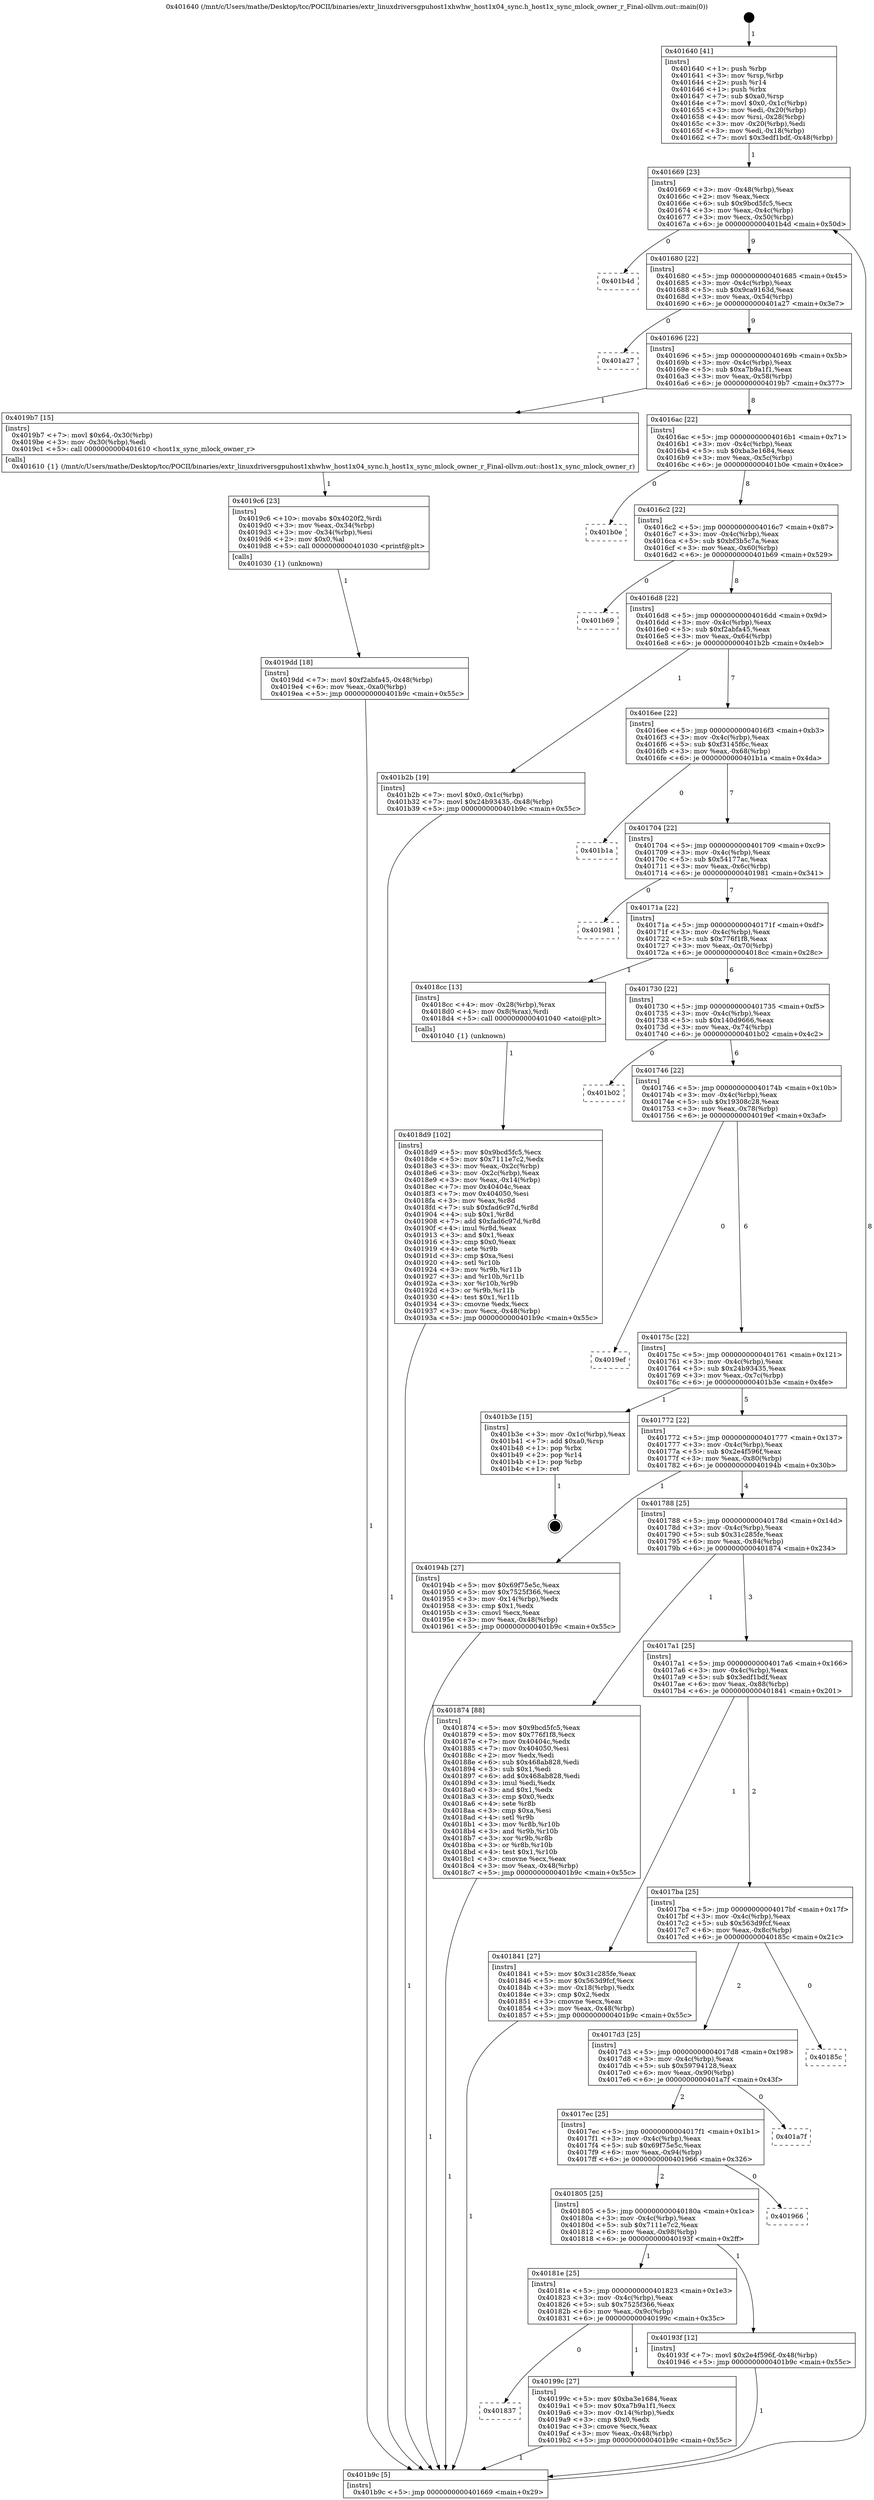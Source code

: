 digraph "0x401640" {
  label = "0x401640 (/mnt/c/Users/mathe/Desktop/tcc/POCII/binaries/extr_linuxdriversgpuhost1xhwhw_host1x04_sync.h_host1x_sync_mlock_owner_r_Final-ollvm.out::main(0))"
  labelloc = "t"
  node[shape=record]

  Entry [label="",width=0.3,height=0.3,shape=circle,fillcolor=black,style=filled]
  "0x401669" [label="{
     0x401669 [23]\l
     | [instrs]\l
     &nbsp;&nbsp;0x401669 \<+3\>: mov -0x48(%rbp),%eax\l
     &nbsp;&nbsp;0x40166c \<+2\>: mov %eax,%ecx\l
     &nbsp;&nbsp;0x40166e \<+6\>: sub $0x9bcd5fc5,%ecx\l
     &nbsp;&nbsp;0x401674 \<+3\>: mov %eax,-0x4c(%rbp)\l
     &nbsp;&nbsp;0x401677 \<+3\>: mov %ecx,-0x50(%rbp)\l
     &nbsp;&nbsp;0x40167a \<+6\>: je 0000000000401b4d \<main+0x50d\>\l
  }"]
  "0x401b4d" [label="{
     0x401b4d\l
  }", style=dashed]
  "0x401680" [label="{
     0x401680 [22]\l
     | [instrs]\l
     &nbsp;&nbsp;0x401680 \<+5\>: jmp 0000000000401685 \<main+0x45\>\l
     &nbsp;&nbsp;0x401685 \<+3\>: mov -0x4c(%rbp),%eax\l
     &nbsp;&nbsp;0x401688 \<+5\>: sub $0x9ca9163d,%eax\l
     &nbsp;&nbsp;0x40168d \<+3\>: mov %eax,-0x54(%rbp)\l
     &nbsp;&nbsp;0x401690 \<+6\>: je 0000000000401a27 \<main+0x3e7\>\l
  }"]
  Exit [label="",width=0.3,height=0.3,shape=circle,fillcolor=black,style=filled,peripheries=2]
  "0x401a27" [label="{
     0x401a27\l
  }", style=dashed]
  "0x401696" [label="{
     0x401696 [22]\l
     | [instrs]\l
     &nbsp;&nbsp;0x401696 \<+5\>: jmp 000000000040169b \<main+0x5b\>\l
     &nbsp;&nbsp;0x40169b \<+3\>: mov -0x4c(%rbp),%eax\l
     &nbsp;&nbsp;0x40169e \<+5\>: sub $0xa7b9a1f1,%eax\l
     &nbsp;&nbsp;0x4016a3 \<+3\>: mov %eax,-0x58(%rbp)\l
     &nbsp;&nbsp;0x4016a6 \<+6\>: je 00000000004019b7 \<main+0x377\>\l
  }"]
  "0x4019dd" [label="{
     0x4019dd [18]\l
     | [instrs]\l
     &nbsp;&nbsp;0x4019dd \<+7\>: movl $0xf2abfa45,-0x48(%rbp)\l
     &nbsp;&nbsp;0x4019e4 \<+6\>: mov %eax,-0xa0(%rbp)\l
     &nbsp;&nbsp;0x4019ea \<+5\>: jmp 0000000000401b9c \<main+0x55c\>\l
  }"]
  "0x4019b7" [label="{
     0x4019b7 [15]\l
     | [instrs]\l
     &nbsp;&nbsp;0x4019b7 \<+7\>: movl $0x64,-0x30(%rbp)\l
     &nbsp;&nbsp;0x4019be \<+3\>: mov -0x30(%rbp),%edi\l
     &nbsp;&nbsp;0x4019c1 \<+5\>: call 0000000000401610 \<host1x_sync_mlock_owner_r\>\l
     | [calls]\l
     &nbsp;&nbsp;0x401610 \{1\} (/mnt/c/Users/mathe/Desktop/tcc/POCII/binaries/extr_linuxdriversgpuhost1xhwhw_host1x04_sync.h_host1x_sync_mlock_owner_r_Final-ollvm.out::host1x_sync_mlock_owner_r)\l
  }"]
  "0x4016ac" [label="{
     0x4016ac [22]\l
     | [instrs]\l
     &nbsp;&nbsp;0x4016ac \<+5\>: jmp 00000000004016b1 \<main+0x71\>\l
     &nbsp;&nbsp;0x4016b1 \<+3\>: mov -0x4c(%rbp),%eax\l
     &nbsp;&nbsp;0x4016b4 \<+5\>: sub $0xba3e1684,%eax\l
     &nbsp;&nbsp;0x4016b9 \<+3\>: mov %eax,-0x5c(%rbp)\l
     &nbsp;&nbsp;0x4016bc \<+6\>: je 0000000000401b0e \<main+0x4ce\>\l
  }"]
  "0x4019c6" [label="{
     0x4019c6 [23]\l
     | [instrs]\l
     &nbsp;&nbsp;0x4019c6 \<+10\>: movabs $0x4020f2,%rdi\l
     &nbsp;&nbsp;0x4019d0 \<+3\>: mov %eax,-0x34(%rbp)\l
     &nbsp;&nbsp;0x4019d3 \<+3\>: mov -0x34(%rbp),%esi\l
     &nbsp;&nbsp;0x4019d6 \<+2\>: mov $0x0,%al\l
     &nbsp;&nbsp;0x4019d8 \<+5\>: call 0000000000401030 \<printf@plt\>\l
     | [calls]\l
     &nbsp;&nbsp;0x401030 \{1\} (unknown)\l
  }"]
  "0x401b0e" [label="{
     0x401b0e\l
  }", style=dashed]
  "0x4016c2" [label="{
     0x4016c2 [22]\l
     | [instrs]\l
     &nbsp;&nbsp;0x4016c2 \<+5\>: jmp 00000000004016c7 \<main+0x87\>\l
     &nbsp;&nbsp;0x4016c7 \<+3\>: mov -0x4c(%rbp),%eax\l
     &nbsp;&nbsp;0x4016ca \<+5\>: sub $0xbf3b5c7a,%eax\l
     &nbsp;&nbsp;0x4016cf \<+3\>: mov %eax,-0x60(%rbp)\l
     &nbsp;&nbsp;0x4016d2 \<+6\>: je 0000000000401b69 \<main+0x529\>\l
  }"]
  "0x401837" [label="{
     0x401837\l
  }", style=dashed]
  "0x401b69" [label="{
     0x401b69\l
  }", style=dashed]
  "0x4016d8" [label="{
     0x4016d8 [22]\l
     | [instrs]\l
     &nbsp;&nbsp;0x4016d8 \<+5\>: jmp 00000000004016dd \<main+0x9d\>\l
     &nbsp;&nbsp;0x4016dd \<+3\>: mov -0x4c(%rbp),%eax\l
     &nbsp;&nbsp;0x4016e0 \<+5\>: sub $0xf2abfa45,%eax\l
     &nbsp;&nbsp;0x4016e5 \<+3\>: mov %eax,-0x64(%rbp)\l
     &nbsp;&nbsp;0x4016e8 \<+6\>: je 0000000000401b2b \<main+0x4eb\>\l
  }"]
  "0x40199c" [label="{
     0x40199c [27]\l
     | [instrs]\l
     &nbsp;&nbsp;0x40199c \<+5\>: mov $0xba3e1684,%eax\l
     &nbsp;&nbsp;0x4019a1 \<+5\>: mov $0xa7b9a1f1,%ecx\l
     &nbsp;&nbsp;0x4019a6 \<+3\>: mov -0x14(%rbp),%edx\l
     &nbsp;&nbsp;0x4019a9 \<+3\>: cmp $0x0,%edx\l
     &nbsp;&nbsp;0x4019ac \<+3\>: cmove %ecx,%eax\l
     &nbsp;&nbsp;0x4019af \<+3\>: mov %eax,-0x48(%rbp)\l
     &nbsp;&nbsp;0x4019b2 \<+5\>: jmp 0000000000401b9c \<main+0x55c\>\l
  }"]
  "0x401b2b" [label="{
     0x401b2b [19]\l
     | [instrs]\l
     &nbsp;&nbsp;0x401b2b \<+7\>: movl $0x0,-0x1c(%rbp)\l
     &nbsp;&nbsp;0x401b32 \<+7\>: movl $0x24b93435,-0x48(%rbp)\l
     &nbsp;&nbsp;0x401b39 \<+5\>: jmp 0000000000401b9c \<main+0x55c\>\l
  }"]
  "0x4016ee" [label="{
     0x4016ee [22]\l
     | [instrs]\l
     &nbsp;&nbsp;0x4016ee \<+5\>: jmp 00000000004016f3 \<main+0xb3\>\l
     &nbsp;&nbsp;0x4016f3 \<+3\>: mov -0x4c(%rbp),%eax\l
     &nbsp;&nbsp;0x4016f6 \<+5\>: sub $0xf3145f6c,%eax\l
     &nbsp;&nbsp;0x4016fb \<+3\>: mov %eax,-0x68(%rbp)\l
     &nbsp;&nbsp;0x4016fe \<+6\>: je 0000000000401b1a \<main+0x4da\>\l
  }"]
  "0x40181e" [label="{
     0x40181e [25]\l
     | [instrs]\l
     &nbsp;&nbsp;0x40181e \<+5\>: jmp 0000000000401823 \<main+0x1e3\>\l
     &nbsp;&nbsp;0x401823 \<+3\>: mov -0x4c(%rbp),%eax\l
     &nbsp;&nbsp;0x401826 \<+5\>: sub $0x7525f366,%eax\l
     &nbsp;&nbsp;0x40182b \<+6\>: mov %eax,-0x9c(%rbp)\l
     &nbsp;&nbsp;0x401831 \<+6\>: je 000000000040199c \<main+0x35c\>\l
  }"]
  "0x401b1a" [label="{
     0x401b1a\l
  }", style=dashed]
  "0x401704" [label="{
     0x401704 [22]\l
     | [instrs]\l
     &nbsp;&nbsp;0x401704 \<+5\>: jmp 0000000000401709 \<main+0xc9\>\l
     &nbsp;&nbsp;0x401709 \<+3\>: mov -0x4c(%rbp),%eax\l
     &nbsp;&nbsp;0x40170c \<+5\>: sub $0x54177ac,%eax\l
     &nbsp;&nbsp;0x401711 \<+3\>: mov %eax,-0x6c(%rbp)\l
     &nbsp;&nbsp;0x401714 \<+6\>: je 0000000000401981 \<main+0x341\>\l
  }"]
  "0x40193f" [label="{
     0x40193f [12]\l
     | [instrs]\l
     &nbsp;&nbsp;0x40193f \<+7\>: movl $0x2e4f596f,-0x48(%rbp)\l
     &nbsp;&nbsp;0x401946 \<+5\>: jmp 0000000000401b9c \<main+0x55c\>\l
  }"]
  "0x401981" [label="{
     0x401981\l
  }", style=dashed]
  "0x40171a" [label="{
     0x40171a [22]\l
     | [instrs]\l
     &nbsp;&nbsp;0x40171a \<+5\>: jmp 000000000040171f \<main+0xdf\>\l
     &nbsp;&nbsp;0x40171f \<+3\>: mov -0x4c(%rbp),%eax\l
     &nbsp;&nbsp;0x401722 \<+5\>: sub $0x776f1f8,%eax\l
     &nbsp;&nbsp;0x401727 \<+3\>: mov %eax,-0x70(%rbp)\l
     &nbsp;&nbsp;0x40172a \<+6\>: je 00000000004018cc \<main+0x28c\>\l
  }"]
  "0x401805" [label="{
     0x401805 [25]\l
     | [instrs]\l
     &nbsp;&nbsp;0x401805 \<+5\>: jmp 000000000040180a \<main+0x1ca\>\l
     &nbsp;&nbsp;0x40180a \<+3\>: mov -0x4c(%rbp),%eax\l
     &nbsp;&nbsp;0x40180d \<+5\>: sub $0x7111e7c2,%eax\l
     &nbsp;&nbsp;0x401812 \<+6\>: mov %eax,-0x98(%rbp)\l
     &nbsp;&nbsp;0x401818 \<+6\>: je 000000000040193f \<main+0x2ff\>\l
  }"]
  "0x4018cc" [label="{
     0x4018cc [13]\l
     | [instrs]\l
     &nbsp;&nbsp;0x4018cc \<+4\>: mov -0x28(%rbp),%rax\l
     &nbsp;&nbsp;0x4018d0 \<+4\>: mov 0x8(%rax),%rdi\l
     &nbsp;&nbsp;0x4018d4 \<+5\>: call 0000000000401040 \<atoi@plt\>\l
     | [calls]\l
     &nbsp;&nbsp;0x401040 \{1\} (unknown)\l
  }"]
  "0x401730" [label="{
     0x401730 [22]\l
     | [instrs]\l
     &nbsp;&nbsp;0x401730 \<+5\>: jmp 0000000000401735 \<main+0xf5\>\l
     &nbsp;&nbsp;0x401735 \<+3\>: mov -0x4c(%rbp),%eax\l
     &nbsp;&nbsp;0x401738 \<+5\>: sub $0x140d9666,%eax\l
     &nbsp;&nbsp;0x40173d \<+3\>: mov %eax,-0x74(%rbp)\l
     &nbsp;&nbsp;0x401740 \<+6\>: je 0000000000401b02 \<main+0x4c2\>\l
  }"]
  "0x401966" [label="{
     0x401966\l
  }", style=dashed]
  "0x401b02" [label="{
     0x401b02\l
  }", style=dashed]
  "0x401746" [label="{
     0x401746 [22]\l
     | [instrs]\l
     &nbsp;&nbsp;0x401746 \<+5\>: jmp 000000000040174b \<main+0x10b\>\l
     &nbsp;&nbsp;0x40174b \<+3\>: mov -0x4c(%rbp),%eax\l
     &nbsp;&nbsp;0x40174e \<+5\>: sub $0x19308c28,%eax\l
     &nbsp;&nbsp;0x401753 \<+3\>: mov %eax,-0x78(%rbp)\l
     &nbsp;&nbsp;0x401756 \<+6\>: je 00000000004019ef \<main+0x3af\>\l
  }"]
  "0x4017ec" [label="{
     0x4017ec [25]\l
     | [instrs]\l
     &nbsp;&nbsp;0x4017ec \<+5\>: jmp 00000000004017f1 \<main+0x1b1\>\l
     &nbsp;&nbsp;0x4017f1 \<+3\>: mov -0x4c(%rbp),%eax\l
     &nbsp;&nbsp;0x4017f4 \<+5\>: sub $0x69f75e5c,%eax\l
     &nbsp;&nbsp;0x4017f9 \<+6\>: mov %eax,-0x94(%rbp)\l
     &nbsp;&nbsp;0x4017ff \<+6\>: je 0000000000401966 \<main+0x326\>\l
  }"]
  "0x4019ef" [label="{
     0x4019ef\l
  }", style=dashed]
  "0x40175c" [label="{
     0x40175c [22]\l
     | [instrs]\l
     &nbsp;&nbsp;0x40175c \<+5\>: jmp 0000000000401761 \<main+0x121\>\l
     &nbsp;&nbsp;0x401761 \<+3\>: mov -0x4c(%rbp),%eax\l
     &nbsp;&nbsp;0x401764 \<+5\>: sub $0x24b93435,%eax\l
     &nbsp;&nbsp;0x401769 \<+3\>: mov %eax,-0x7c(%rbp)\l
     &nbsp;&nbsp;0x40176c \<+6\>: je 0000000000401b3e \<main+0x4fe\>\l
  }"]
  "0x401a7f" [label="{
     0x401a7f\l
  }", style=dashed]
  "0x401b3e" [label="{
     0x401b3e [15]\l
     | [instrs]\l
     &nbsp;&nbsp;0x401b3e \<+3\>: mov -0x1c(%rbp),%eax\l
     &nbsp;&nbsp;0x401b41 \<+7\>: add $0xa0,%rsp\l
     &nbsp;&nbsp;0x401b48 \<+1\>: pop %rbx\l
     &nbsp;&nbsp;0x401b49 \<+2\>: pop %r14\l
     &nbsp;&nbsp;0x401b4b \<+1\>: pop %rbp\l
     &nbsp;&nbsp;0x401b4c \<+1\>: ret\l
  }"]
  "0x401772" [label="{
     0x401772 [22]\l
     | [instrs]\l
     &nbsp;&nbsp;0x401772 \<+5\>: jmp 0000000000401777 \<main+0x137\>\l
     &nbsp;&nbsp;0x401777 \<+3\>: mov -0x4c(%rbp),%eax\l
     &nbsp;&nbsp;0x40177a \<+5\>: sub $0x2e4f596f,%eax\l
     &nbsp;&nbsp;0x40177f \<+3\>: mov %eax,-0x80(%rbp)\l
     &nbsp;&nbsp;0x401782 \<+6\>: je 000000000040194b \<main+0x30b\>\l
  }"]
  "0x4017d3" [label="{
     0x4017d3 [25]\l
     | [instrs]\l
     &nbsp;&nbsp;0x4017d3 \<+5\>: jmp 00000000004017d8 \<main+0x198\>\l
     &nbsp;&nbsp;0x4017d8 \<+3\>: mov -0x4c(%rbp),%eax\l
     &nbsp;&nbsp;0x4017db \<+5\>: sub $0x59794128,%eax\l
     &nbsp;&nbsp;0x4017e0 \<+6\>: mov %eax,-0x90(%rbp)\l
     &nbsp;&nbsp;0x4017e6 \<+6\>: je 0000000000401a7f \<main+0x43f\>\l
  }"]
  "0x40194b" [label="{
     0x40194b [27]\l
     | [instrs]\l
     &nbsp;&nbsp;0x40194b \<+5\>: mov $0x69f75e5c,%eax\l
     &nbsp;&nbsp;0x401950 \<+5\>: mov $0x7525f366,%ecx\l
     &nbsp;&nbsp;0x401955 \<+3\>: mov -0x14(%rbp),%edx\l
     &nbsp;&nbsp;0x401958 \<+3\>: cmp $0x1,%edx\l
     &nbsp;&nbsp;0x40195b \<+3\>: cmovl %ecx,%eax\l
     &nbsp;&nbsp;0x40195e \<+3\>: mov %eax,-0x48(%rbp)\l
     &nbsp;&nbsp;0x401961 \<+5\>: jmp 0000000000401b9c \<main+0x55c\>\l
  }"]
  "0x401788" [label="{
     0x401788 [25]\l
     | [instrs]\l
     &nbsp;&nbsp;0x401788 \<+5\>: jmp 000000000040178d \<main+0x14d\>\l
     &nbsp;&nbsp;0x40178d \<+3\>: mov -0x4c(%rbp),%eax\l
     &nbsp;&nbsp;0x401790 \<+5\>: sub $0x31c285fe,%eax\l
     &nbsp;&nbsp;0x401795 \<+6\>: mov %eax,-0x84(%rbp)\l
     &nbsp;&nbsp;0x40179b \<+6\>: je 0000000000401874 \<main+0x234\>\l
  }"]
  "0x40185c" [label="{
     0x40185c\l
  }", style=dashed]
  "0x401874" [label="{
     0x401874 [88]\l
     | [instrs]\l
     &nbsp;&nbsp;0x401874 \<+5\>: mov $0x9bcd5fc5,%eax\l
     &nbsp;&nbsp;0x401879 \<+5\>: mov $0x776f1f8,%ecx\l
     &nbsp;&nbsp;0x40187e \<+7\>: mov 0x40404c,%edx\l
     &nbsp;&nbsp;0x401885 \<+7\>: mov 0x404050,%esi\l
     &nbsp;&nbsp;0x40188c \<+2\>: mov %edx,%edi\l
     &nbsp;&nbsp;0x40188e \<+6\>: sub $0x468ab828,%edi\l
     &nbsp;&nbsp;0x401894 \<+3\>: sub $0x1,%edi\l
     &nbsp;&nbsp;0x401897 \<+6\>: add $0x468ab828,%edi\l
     &nbsp;&nbsp;0x40189d \<+3\>: imul %edi,%edx\l
     &nbsp;&nbsp;0x4018a0 \<+3\>: and $0x1,%edx\l
     &nbsp;&nbsp;0x4018a3 \<+3\>: cmp $0x0,%edx\l
     &nbsp;&nbsp;0x4018a6 \<+4\>: sete %r8b\l
     &nbsp;&nbsp;0x4018aa \<+3\>: cmp $0xa,%esi\l
     &nbsp;&nbsp;0x4018ad \<+4\>: setl %r9b\l
     &nbsp;&nbsp;0x4018b1 \<+3\>: mov %r8b,%r10b\l
     &nbsp;&nbsp;0x4018b4 \<+3\>: and %r9b,%r10b\l
     &nbsp;&nbsp;0x4018b7 \<+3\>: xor %r9b,%r8b\l
     &nbsp;&nbsp;0x4018ba \<+3\>: or %r8b,%r10b\l
     &nbsp;&nbsp;0x4018bd \<+4\>: test $0x1,%r10b\l
     &nbsp;&nbsp;0x4018c1 \<+3\>: cmovne %ecx,%eax\l
     &nbsp;&nbsp;0x4018c4 \<+3\>: mov %eax,-0x48(%rbp)\l
     &nbsp;&nbsp;0x4018c7 \<+5\>: jmp 0000000000401b9c \<main+0x55c\>\l
  }"]
  "0x4017a1" [label="{
     0x4017a1 [25]\l
     | [instrs]\l
     &nbsp;&nbsp;0x4017a1 \<+5\>: jmp 00000000004017a6 \<main+0x166\>\l
     &nbsp;&nbsp;0x4017a6 \<+3\>: mov -0x4c(%rbp),%eax\l
     &nbsp;&nbsp;0x4017a9 \<+5\>: sub $0x3edf1bdf,%eax\l
     &nbsp;&nbsp;0x4017ae \<+6\>: mov %eax,-0x88(%rbp)\l
     &nbsp;&nbsp;0x4017b4 \<+6\>: je 0000000000401841 \<main+0x201\>\l
  }"]
  "0x4018d9" [label="{
     0x4018d9 [102]\l
     | [instrs]\l
     &nbsp;&nbsp;0x4018d9 \<+5\>: mov $0x9bcd5fc5,%ecx\l
     &nbsp;&nbsp;0x4018de \<+5\>: mov $0x7111e7c2,%edx\l
     &nbsp;&nbsp;0x4018e3 \<+3\>: mov %eax,-0x2c(%rbp)\l
     &nbsp;&nbsp;0x4018e6 \<+3\>: mov -0x2c(%rbp),%eax\l
     &nbsp;&nbsp;0x4018e9 \<+3\>: mov %eax,-0x14(%rbp)\l
     &nbsp;&nbsp;0x4018ec \<+7\>: mov 0x40404c,%eax\l
     &nbsp;&nbsp;0x4018f3 \<+7\>: mov 0x404050,%esi\l
     &nbsp;&nbsp;0x4018fa \<+3\>: mov %eax,%r8d\l
     &nbsp;&nbsp;0x4018fd \<+7\>: sub $0xfad6c97d,%r8d\l
     &nbsp;&nbsp;0x401904 \<+4\>: sub $0x1,%r8d\l
     &nbsp;&nbsp;0x401908 \<+7\>: add $0xfad6c97d,%r8d\l
     &nbsp;&nbsp;0x40190f \<+4\>: imul %r8d,%eax\l
     &nbsp;&nbsp;0x401913 \<+3\>: and $0x1,%eax\l
     &nbsp;&nbsp;0x401916 \<+3\>: cmp $0x0,%eax\l
     &nbsp;&nbsp;0x401919 \<+4\>: sete %r9b\l
     &nbsp;&nbsp;0x40191d \<+3\>: cmp $0xa,%esi\l
     &nbsp;&nbsp;0x401920 \<+4\>: setl %r10b\l
     &nbsp;&nbsp;0x401924 \<+3\>: mov %r9b,%r11b\l
     &nbsp;&nbsp;0x401927 \<+3\>: and %r10b,%r11b\l
     &nbsp;&nbsp;0x40192a \<+3\>: xor %r10b,%r9b\l
     &nbsp;&nbsp;0x40192d \<+3\>: or %r9b,%r11b\l
     &nbsp;&nbsp;0x401930 \<+4\>: test $0x1,%r11b\l
     &nbsp;&nbsp;0x401934 \<+3\>: cmovne %edx,%ecx\l
     &nbsp;&nbsp;0x401937 \<+3\>: mov %ecx,-0x48(%rbp)\l
     &nbsp;&nbsp;0x40193a \<+5\>: jmp 0000000000401b9c \<main+0x55c\>\l
  }"]
  "0x401841" [label="{
     0x401841 [27]\l
     | [instrs]\l
     &nbsp;&nbsp;0x401841 \<+5\>: mov $0x31c285fe,%eax\l
     &nbsp;&nbsp;0x401846 \<+5\>: mov $0x563d9fcf,%ecx\l
     &nbsp;&nbsp;0x40184b \<+3\>: mov -0x18(%rbp),%edx\l
     &nbsp;&nbsp;0x40184e \<+3\>: cmp $0x2,%edx\l
     &nbsp;&nbsp;0x401851 \<+3\>: cmovne %ecx,%eax\l
     &nbsp;&nbsp;0x401854 \<+3\>: mov %eax,-0x48(%rbp)\l
     &nbsp;&nbsp;0x401857 \<+5\>: jmp 0000000000401b9c \<main+0x55c\>\l
  }"]
  "0x4017ba" [label="{
     0x4017ba [25]\l
     | [instrs]\l
     &nbsp;&nbsp;0x4017ba \<+5\>: jmp 00000000004017bf \<main+0x17f\>\l
     &nbsp;&nbsp;0x4017bf \<+3\>: mov -0x4c(%rbp),%eax\l
     &nbsp;&nbsp;0x4017c2 \<+5\>: sub $0x563d9fcf,%eax\l
     &nbsp;&nbsp;0x4017c7 \<+6\>: mov %eax,-0x8c(%rbp)\l
     &nbsp;&nbsp;0x4017cd \<+6\>: je 000000000040185c \<main+0x21c\>\l
  }"]
  "0x401b9c" [label="{
     0x401b9c [5]\l
     | [instrs]\l
     &nbsp;&nbsp;0x401b9c \<+5\>: jmp 0000000000401669 \<main+0x29\>\l
  }"]
  "0x401640" [label="{
     0x401640 [41]\l
     | [instrs]\l
     &nbsp;&nbsp;0x401640 \<+1\>: push %rbp\l
     &nbsp;&nbsp;0x401641 \<+3\>: mov %rsp,%rbp\l
     &nbsp;&nbsp;0x401644 \<+2\>: push %r14\l
     &nbsp;&nbsp;0x401646 \<+1\>: push %rbx\l
     &nbsp;&nbsp;0x401647 \<+7\>: sub $0xa0,%rsp\l
     &nbsp;&nbsp;0x40164e \<+7\>: movl $0x0,-0x1c(%rbp)\l
     &nbsp;&nbsp;0x401655 \<+3\>: mov %edi,-0x20(%rbp)\l
     &nbsp;&nbsp;0x401658 \<+4\>: mov %rsi,-0x28(%rbp)\l
     &nbsp;&nbsp;0x40165c \<+3\>: mov -0x20(%rbp),%edi\l
     &nbsp;&nbsp;0x40165f \<+3\>: mov %edi,-0x18(%rbp)\l
     &nbsp;&nbsp;0x401662 \<+7\>: movl $0x3edf1bdf,-0x48(%rbp)\l
  }"]
  Entry -> "0x401640" [label=" 1"]
  "0x401669" -> "0x401b4d" [label=" 0"]
  "0x401669" -> "0x401680" [label=" 9"]
  "0x401b3e" -> Exit [label=" 1"]
  "0x401680" -> "0x401a27" [label=" 0"]
  "0x401680" -> "0x401696" [label=" 9"]
  "0x401b2b" -> "0x401b9c" [label=" 1"]
  "0x401696" -> "0x4019b7" [label=" 1"]
  "0x401696" -> "0x4016ac" [label=" 8"]
  "0x4019dd" -> "0x401b9c" [label=" 1"]
  "0x4016ac" -> "0x401b0e" [label=" 0"]
  "0x4016ac" -> "0x4016c2" [label=" 8"]
  "0x4019c6" -> "0x4019dd" [label=" 1"]
  "0x4016c2" -> "0x401b69" [label=" 0"]
  "0x4016c2" -> "0x4016d8" [label=" 8"]
  "0x4019b7" -> "0x4019c6" [label=" 1"]
  "0x4016d8" -> "0x401b2b" [label=" 1"]
  "0x4016d8" -> "0x4016ee" [label=" 7"]
  "0x40199c" -> "0x401b9c" [label=" 1"]
  "0x4016ee" -> "0x401b1a" [label=" 0"]
  "0x4016ee" -> "0x401704" [label=" 7"]
  "0x40181e" -> "0x40199c" [label=" 1"]
  "0x401704" -> "0x401981" [label=" 0"]
  "0x401704" -> "0x40171a" [label=" 7"]
  "0x40181e" -> "0x401837" [label=" 0"]
  "0x40171a" -> "0x4018cc" [label=" 1"]
  "0x40171a" -> "0x401730" [label=" 6"]
  "0x40193f" -> "0x401b9c" [label=" 1"]
  "0x401730" -> "0x401b02" [label=" 0"]
  "0x401730" -> "0x401746" [label=" 6"]
  "0x401805" -> "0x40181e" [label=" 1"]
  "0x401746" -> "0x4019ef" [label=" 0"]
  "0x401746" -> "0x40175c" [label=" 6"]
  "0x40194b" -> "0x401b9c" [label=" 1"]
  "0x40175c" -> "0x401b3e" [label=" 1"]
  "0x40175c" -> "0x401772" [label=" 5"]
  "0x4017ec" -> "0x401805" [label=" 2"]
  "0x401772" -> "0x40194b" [label=" 1"]
  "0x401772" -> "0x401788" [label=" 4"]
  "0x401805" -> "0x40193f" [label=" 1"]
  "0x401788" -> "0x401874" [label=" 1"]
  "0x401788" -> "0x4017a1" [label=" 3"]
  "0x4017d3" -> "0x4017ec" [label=" 2"]
  "0x4017a1" -> "0x401841" [label=" 1"]
  "0x4017a1" -> "0x4017ba" [label=" 2"]
  "0x401841" -> "0x401b9c" [label=" 1"]
  "0x401640" -> "0x401669" [label=" 1"]
  "0x401b9c" -> "0x401669" [label=" 8"]
  "0x401874" -> "0x401b9c" [label=" 1"]
  "0x4018cc" -> "0x4018d9" [label=" 1"]
  "0x4018d9" -> "0x401b9c" [label=" 1"]
  "0x4017d3" -> "0x401a7f" [label=" 0"]
  "0x4017ba" -> "0x40185c" [label=" 0"]
  "0x4017ba" -> "0x4017d3" [label=" 2"]
  "0x4017ec" -> "0x401966" [label=" 0"]
}
